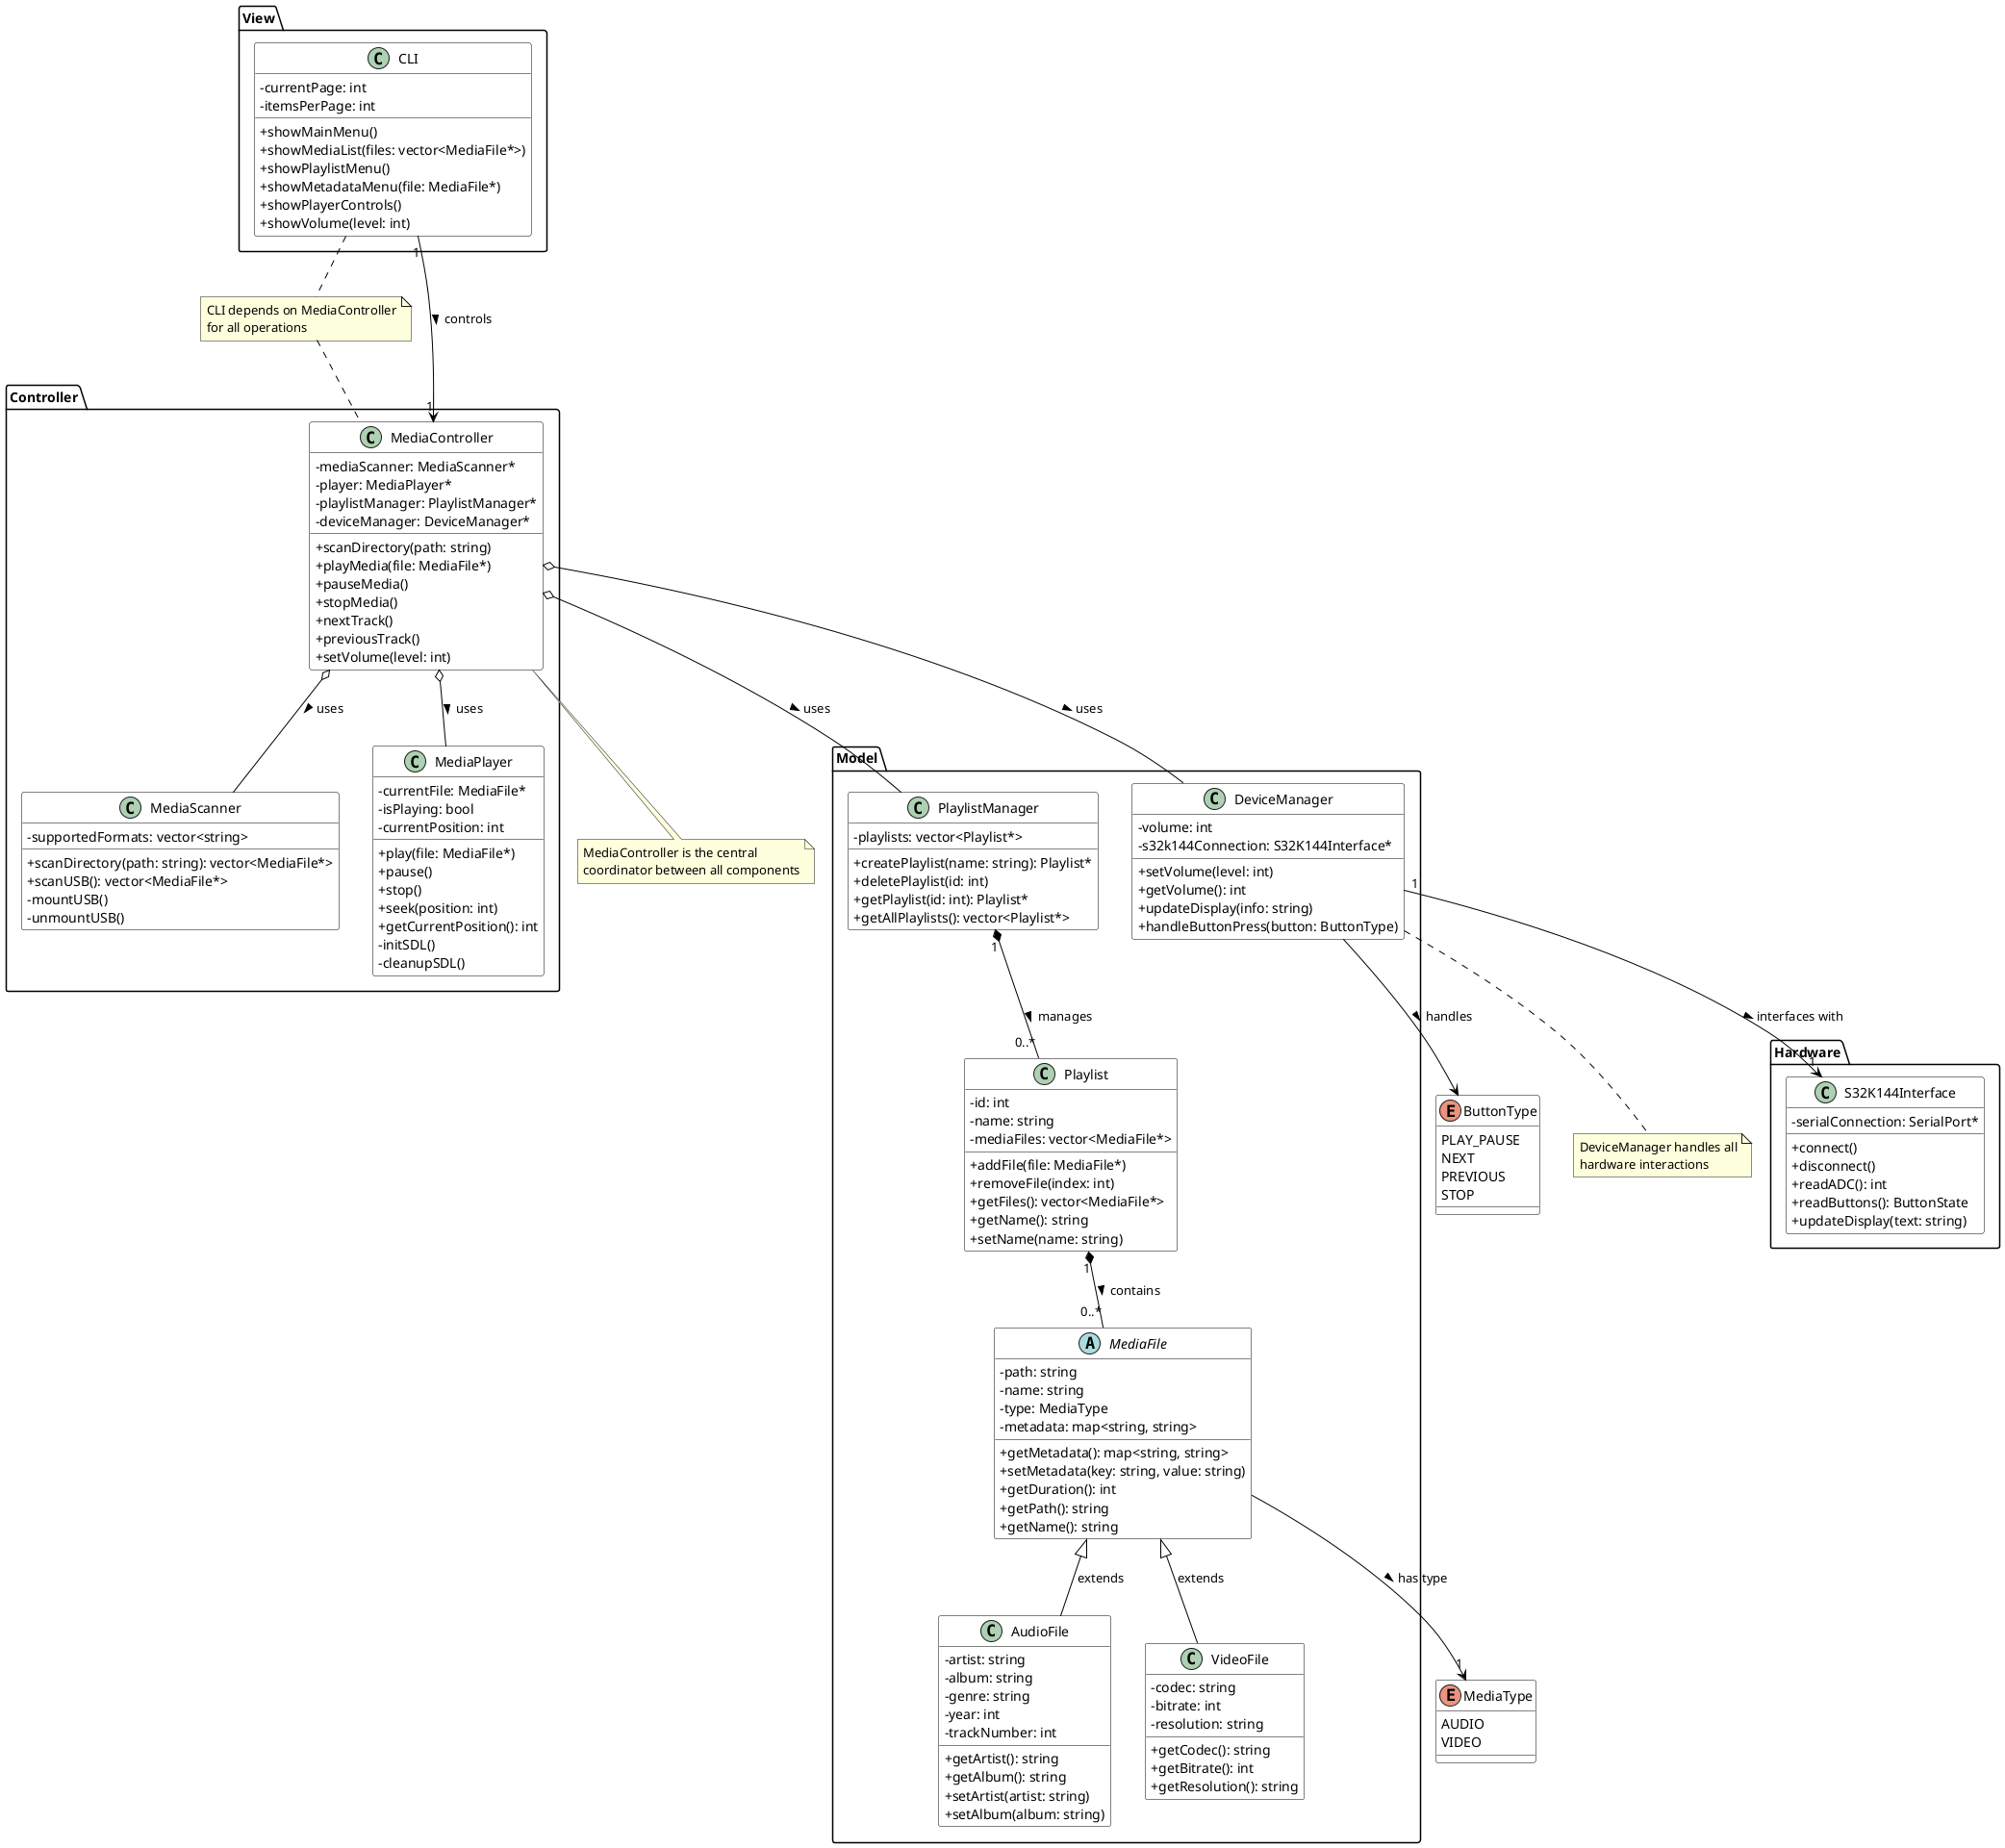 @startuml Media Player Class Diagram

' Style configurations
skinparam classAttributeIconSize 0
skinparam class {
    BackgroundColor white
    ArrowColor black
    BorderColor black
}

package Model {
    abstract class MediaFile {
        - path: string
        - name: string
        - type: MediaType
        - metadata: map<string, string>
        + getMetadata(): map<string, string>
        + setMetadata(key: string, value: string)
        + getDuration(): int
        + getPath(): string
        + getName(): string
    }
    
    class AudioFile {
        - artist: string
        - album: string
        - genre: string
        - year: int
        - trackNumber: int
        + getArtist(): string
        + getAlbum(): string
        + setArtist(artist: string)
        + setAlbum(album: string)
    }
    
    class VideoFile {
        - codec: string
        - bitrate: int
        - resolution: string
        + getCodec(): string
        + getBitrate(): int
        + getResolution(): string
    }
    
    class Playlist {
        - id: int
        - name: string
        - mediaFiles: vector<MediaFile*>
        + addFile(file: MediaFile*)
        + removeFile(index: int)
        + getFiles(): vector<MediaFile*>
        + getName(): string
        + setName(name: string)
    }
    
    class PlaylistManager {
        - playlists: vector<Playlist*>
        + createPlaylist(name: string): Playlist*
        + deletePlaylist(id: int)
        + getPlaylist(id: int): Playlist*
        + getAllPlaylists(): vector<Playlist*>
    }
    
    class DeviceManager {
        - volume: int
        - s32k144Connection: S32K144Interface*
        + setVolume(level: int)
        + getVolume(): int
        + updateDisplay(info: string)
        + handleButtonPress(button: ButtonType)
    }
}

package View {
    class CLI {
        - currentPage: int
        - itemsPerPage: int
        + showMainMenu()
        + showMediaList(files: vector<MediaFile*>)
        + showPlaylistMenu()
        + showMetadataMenu(file: MediaFile*)
        + showPlayerControls()
        + showVolume(level: int)
    }
}

package Controller {
    class MediaController {
        - mediaScanner: MediaScanner*
        - player: MediaPlayer*
        - playlistManager: PlaylistManager*
        - deviceManager: DeviceManager*
        + scanDirectory(path: string)
        + playMedia(file: MediaFile*)
        + pauseMedia()
        + stopMedia()
        + nextTrack()
        + previousTrack()
        + setVolume(level: int)
    }
    
    class MediaScanner {
        - supportedFormats: vector<string>
        + scanDirectory(path: string): vector<MediaFile*>
        + scanUSB(): vector<MediaFile*>
        - mountUSB()
        - unmountUSB()
    }
    
    class MediaPlayer {
        - currentFile: MediaFile*
        - isPlaying: bool
        - currentPosition: int
        + play(file: MediaFile*)
        + pause()
        + stop()
        + seek(position: int)
        + getCurrentPosition(): int
        - initSDL()
        - cleanupSDL()
    }
}

package Hardware {
    class S32K144Interface {
        - serialConnection: SerialPort*
        + connect()
        + disconnect()
        + readADC(): int
        + readButtons(): ButtonState
        + updateDisplay(text: string)
    }
}

enum MediaType {
    AUDIO
    VIDEO
}

enum ButtonType {
    PLAY_PAUSE
    NEXT
    PREVIOUS
    STOP
}

' Inheritance relationships
MediaFile <|-- AudioFile : extends
MediaFile <|-- VideoFile : extends

' Composition relationships (strong ownership)
PlaylistManager "1" *-- "0..*" Playlist : manages >
Playlist "1" *-- "0..*" MediaFile : contains >

' Aggregation relationships (weak ownership)
MediaController o-- MediaScanner : uses >
MediaController o-- MediaPlayer : uses >
MediaController o-- PlaylistManager : uses >
MediaController o-- DeviceManager : uses >

' Association relationships
CLI "1" --> "1" MediaController : controls >
DeviceManager "1" --> "1" S32K144Interface : interfaces with >
MediaFile --> "1" MediaType : has type >
DeviceManager --> ButtonType : handles >

note "CLI depends on MediaController\nfor all operations" as N1
CLI .. N1
N1 .. MediaController

note "MediaController is the central\ncoordinator between all components" as N2
MediaController .. N2

note "DeviceManager handles all\nhardware interactions" as N3
DeviceManager .. N3

@enduml